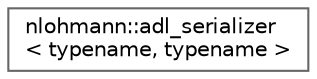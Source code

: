 digraph "类继承关系图"
{
 // LATEX_PDF_SIZE
  bgcolor="transparent";
  edge [fontname=Helvetica,fontsize=10,labelfontname=Helvetica,labelfontsize=10];
  node [fontname=Helvetica,fontsize=10,shape=box,height=0.2,width=0.4];
  rankdir="LR";
  Node0 [id="Node000000",label="nlohmann::adl_serializer\l\< typename, typename \>",height=0.2,width=0.4,color="grey40", fillcolor="white", style="filled",URL="$structnlohmann_1_1adl__serializer.html",tooltip="default JSONSerializer template argument"];
}
